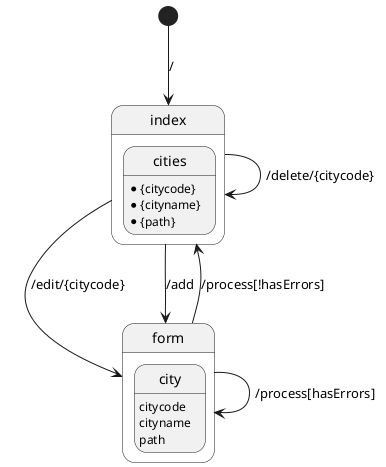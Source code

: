 @startuml

[*] --> index : /

state index {
	state cities
	cities : *{citycode}
	cities : *{cityname}
	cities : *{path}
}
state form {
	state city {
		city : citycode
		city : cityname
		city : path
	}
}

index --> index : /delete/{citycode}
index --> form : /edit/{citycode}
index --> form : /add
form --> index : /process[!hasErrors]
form --> form : /process[hasErrors]

@enduml